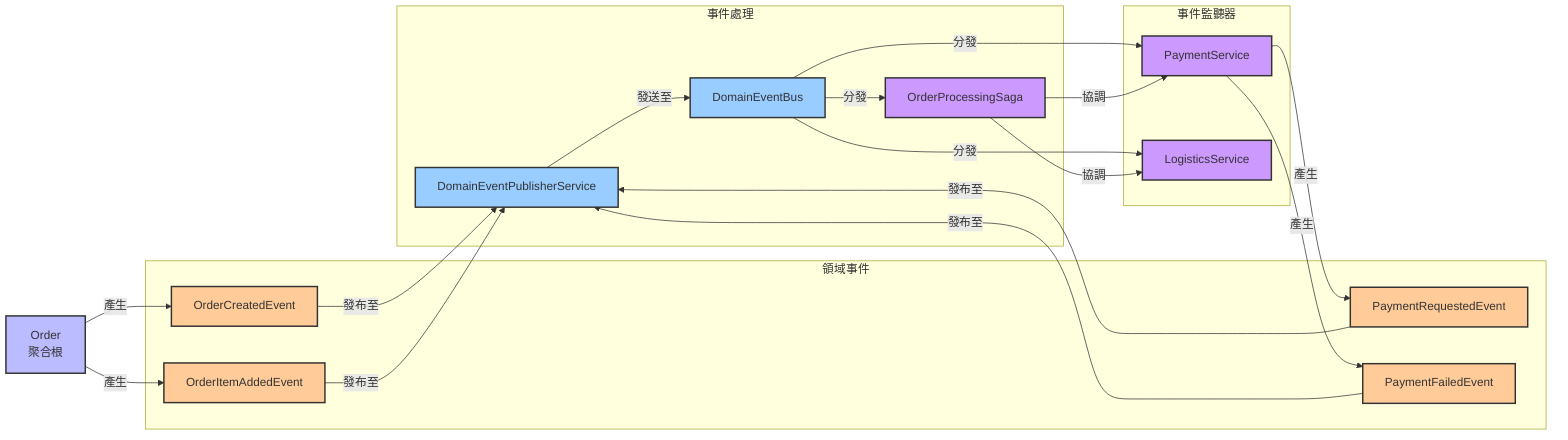 graph LR
    subgraph 領域事件 ["領域事件"]
        OCE[OrderCreatedEvent]
        OIAE[OrderItemAddedEvent]
        PRE[PaymentRequestedEvent]
        PFE[PaymentFailedEvent]
    end
    
    subgraph 事件處理 ["事件處理"]
        EP[DomainEventPublisherService]
        EB[DomainEventBus]
        OS[OrderProcessingSaga]
    end
    
    subgraph 事件監聽器 ["事件監聽器"]
        PS[PaymentService]
        LS[LogisticsService]
    end
    
    AGG[Order<br>聚合根] -->|產生| OCE
    AGG -->|產生| OIAE
    OCE -->|發布至| EP
    OIAE -->|發布至| EP
    EP -->|發送至| EB
    EB -->|分發| OS
    EB -->|分發| PS
    EB -->|分發| LS
    OS -->|協調| PS
    OS -->|協調| LS
    PS -->|產生| PRE
    PS -->|產生| PFE
    PRE -->|發布至| EP
    PFE -->|發布至| EP
    
    classDef event fill:#ffcc99,stroke:#333,stroke-width:2px
    classDef publisher fill:#99ccff,stroke:#333,stroke-width:2px
    classDef handler fill:#cc99ff,stroke:#333,stroke-width:2px
    classDef aggregateRoot fill:#bbf,stroke:#333,stroke-width:2px
    
    class OCE,OIAE,PRE,PFE event
    class EP,EB publisher
    class OS,PS,LS handler
    class AGG aggregateRoot